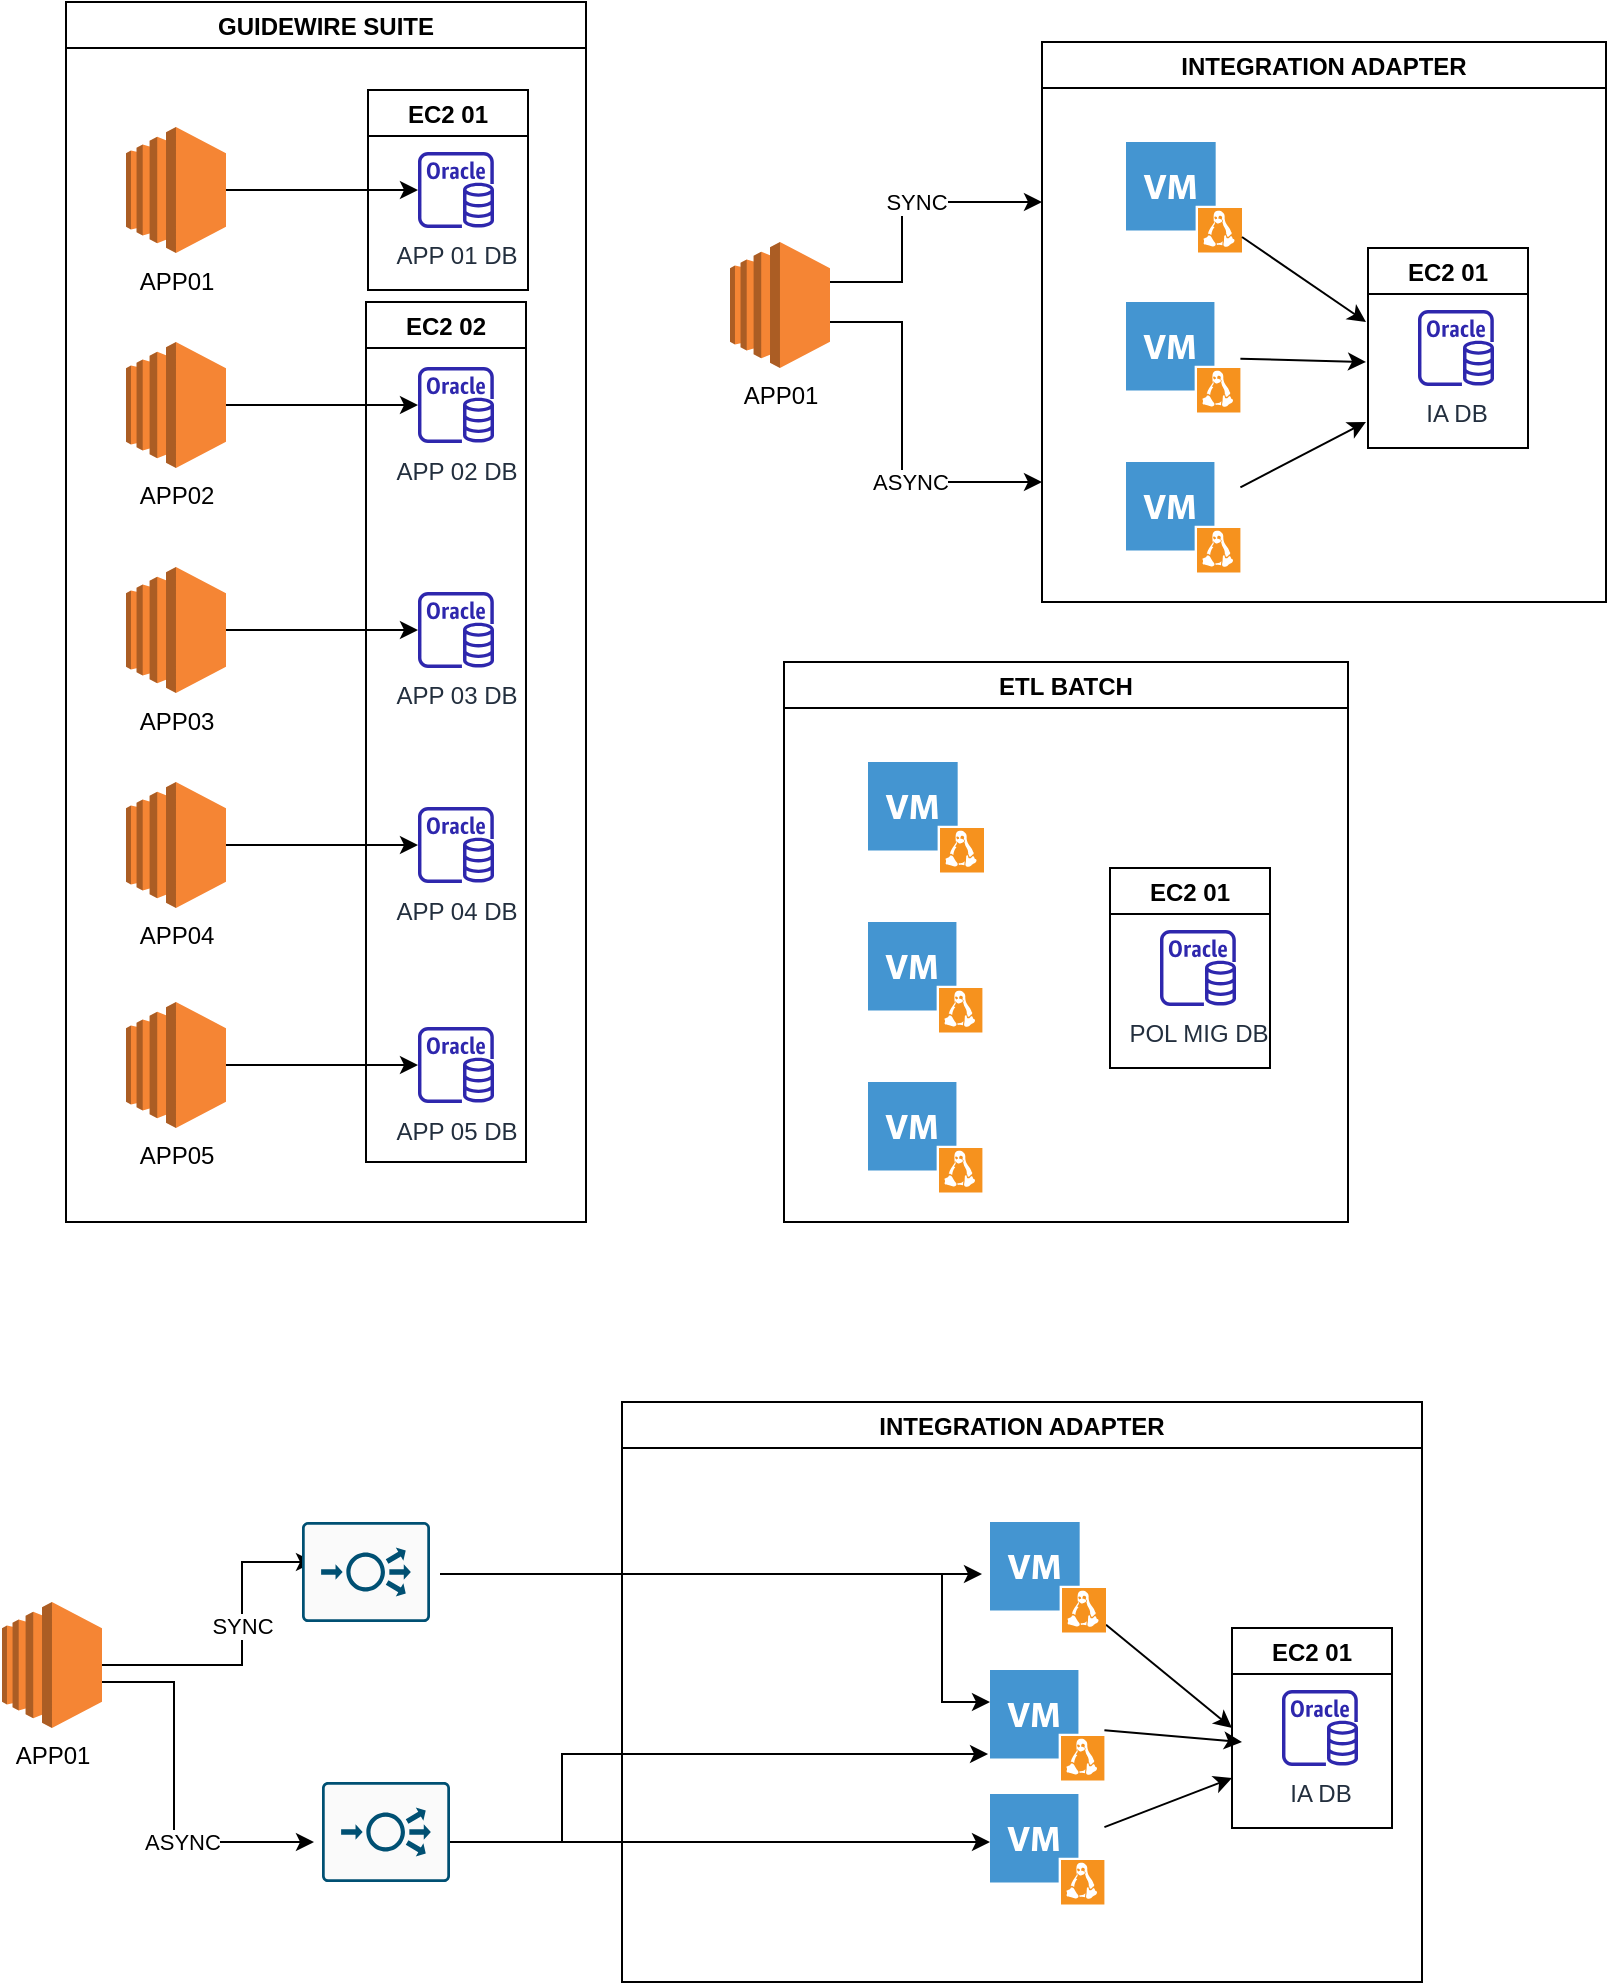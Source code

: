 <mxfile version="17.4.5" type="github">
  <diagram id="zIzDQ6qz-sBCK2tgIy9Y" name="Page-1">
    <mxGraphModel dx="2062" dy="724" grid="1" gridSize="10" guides="1" tooltips="1" connect="1" arrows="1" fold="1" page="1" pageScale="1" pageWidth="827" pageHeight="1169" math="0" shadow="0">
      <root>
        <mxCell id="0" />
        <mxCell id="1" parent="0" />
        <mxCell id="UarzSNeQ9SXxv-n4_mvz-7" value="GUIDEWIRE SUITE" style="swimlane;" vertex="1" parent="1">
          <mxGeometry x="42" y="30" width="260" height="610" as="geometry" />
        </mxCell>
        <mxCell id="UarzSNeQ9SXxv-n4_mvz-45" value="" style="edgeStyle=elbowEdgeStyle;rounded=0;orthogonalLoop=1;jettySize=auto;html=1;" edge="1" parent="UarzSNeQ9SXxv-n4_mvz-7" source="UarzSNeQ9SXxv-n4_mvz-30" target="UarzSNeQ9SXxv-n4_mvz-36">
          <mxGeometry relative="1" as="geometry" />
        </mxCell>
        <mxCell id="UarzSNeQ9SXxv-n4_mvz-30" value="APP02" style="outlineConnect=0;dashed=0;verticalLabelPosition=bottom;verticalAlign=top;align=center;html=1;shape=mxgraph.aws3.ec2;fillColor=#F58534;gradientColor=none;" vertex="1" parent="UarzSNeQ9SXxv-n4_mvz-7">
          <mxGeometry x="30" y="170" width="50" height="63" as="geometry" />
        </mxCell>
        <mxCell id="UarzSNeQ9SXxv-n4_mvz-46" value="" style="edgeStyle=elbowEdgeStyle;rounded=0;orthogonalLoop=1;jettySize=auto;html=1;" edge="1" parent="UarzSNeQ9SXxv-n4_mvz-7" source="UarzSNeQ9SXxv-n4_mvz-32" target="UarzSNeQ9SXxv-n4_mvz-37">
          <mxGeometry relative="1" as="geometry" />
        </mxCell>
        <mxCell id="UarzSNeQ9SXxv-n4_mvz-32" value="APP03" style="outlineConnect=0;dashed=0;verticalLabelPosition=bottom;verticalAlign=top;align=center;html=1;shape=mxgraph.aws3.ec2;fillColor=#F58534;gradientColor=none;" vertex="1" parent="UarzSNeQ9SXxv-n4_mvz-7">
          <mxGeometry x="30" y="282.5" width="50" height="63" as="geometry" />
        </mxCell>
        <mxCell id="UarzSNeQ9SXxv-n4_mvz-47" value="" style="edgeStyle=elbowEdgeStyle;rounded=0;orthogonalLoop=1;jettySize=auto;html=1;" edge="1" parent="UarzSNeQ9SXxv-n4_mvz-7" source="UarzSNeQ9SXxv-n4_mvz-33" target="UarzSNeQ9SXxv-n4_mvz-38">
          <mxGeometry relative="1" as="geometry" />
        </mxCell>
        <mxCell id="UarzSNeQ9SXxv-n4_mvz-33" value="APP04" style="outlineConnect=0;dashed=0;verticalLabelPosition=bottom;verticalAlign=top;align=center;html=1;shape=mxgraph.aws3.ec2;fillColor=#F58534;gradientColor=none;" vertex="1" parent="UarzSNeQ9SXxv-n4_mvz-7">
          <mxGeometry x="30" y="390" width="50" height="63" as="geometry" />
        </mxCell>
        <mxCell id="UarzSNeQ9SXxv-n4_mvz-48" value="" style="edgeStyle=elbowEdgeStyle;rounded=0;orthogonalLoop=1;jettySize=auto;html=1;" edge="1" parent="UarzSNeQ9SXxv-n4_mvz-7" source="UarzSNeQ9SXxv-n4_mvz-34" target="UarzSNeQ9SXxv-n4_mvz-39">
          <mxGeometry relative="1" as="geometry" />
        </mxCell>
        <mxCell id="UarzSNeQ9SXxv-n4_mvz-34" value="APP05" style="outlineConnect=0;dashed=0;verticalLabelPosition=bottom;verticalAlign=top;align=center;html=1;shape=mxgraph.aws3.ec2;fillColor=#F58534;gradientColor=none;" vertex="1" parent="UarzSNeQ9SXxv-n4_mvz-7">
          <mxGeometry x="30" y="500" width="50" height="63" as="geometry" />
        </mxCell>
        <mxCell id="UarzSNeQ9SXxv-n4_mvz-44" value="" style="edgeStyle=elbowEdgeStyle;rounded=0;orthogonalLoop=1;jettySize=auto;html=1;" edge="1" parent="UarzSNeQ9SXxv-n4_mvz-7" source="UarzSNeQ9SXxv-n4_mvz-31" target="UarzSNeQ9SXxv-n4_mvz-35">
          <mxGeometry relative="1" as="geometry" />
        </mxCell>
        <mxCell id="UarzSNeQ9SXxv-n4_mvz-31" value="APP01" style="outlineConnect=0;dashed=0;verticalLabelPosition=bottom;verticalAlign=top;align=center;html=1;shape=mxgraph.aws3.ec2;fillColor=#F58534;gradientColor=none;" vertex="1" parent="UarzSNeQ9SXxv-n4_mvz-7">
          <mxGeometry x="30" y="62.5" width="50" height="63" as="geometry" />
        </mxCell>
        <mxCell id="UarzSNeQ9SXxv-n4_mvz-35" value="APP 01 DB" style="sketch=0;outlineConnect=0;fontColor=#232F3E;gradientColor=none;fillColor=#2E27AD;strokeColor=none;dashed=0;verticalLabelPosition=bottom;verticalAlign=top;align=center;html=1;fontSize=12;fontStyle=0;aspect=fixed;pointerEvents=1;shape=mxgraph.aws4.rds_oracle_instance;" vertex="1" parent="UarzSNeQ9SXxv-n4_mvz-7">
          <mxGeometry x="176" y="75" width="38" height="38" as="geometry" />
        </mxCell>
        <mxCell id="UarzSNeQ9SXxv-n4_mvz-36" value="APP 02 DB" style="sketch=0;outlineConnect=0;fontColor=#232F3E;gradientColor=none;fillColor=#2E27AD;strokeColor=none;dashed=0;verticalLabelPosition=bottom;verticalAlign=top;align=center;html=1;fontSize=12;fontStyle=0;aspect=fixed;pointerEvents=1;shape=mxgraph.aws4.rds_oracle_instance;" vertex="1" parent="UarzSNeQ9SXxv-n4_mvz-7">
          <mxGeometry x="176" y="182.5" width="38" height="38" as="geometry" />
        </mxCell>
        <mxCell id="UarzSNeQ9SXxv-n4_mvz-37" value="APP 03 DB" style="sketch=0;outlineConnect=0;fontColor=#232F3E;gradientColor=none;fillColor=#2E27AD;strokeColor=none;dashed=0;verticalLabelPosition=bottom;verticalAlign=top;align=center;html=1;fontSize=12;fontStyle=0;aspect=fixed;pointerEvents=1;shape=mxgraph.aws4.rds_oracle_instance;" vertex="1" parent="UarzSNeQ9SXxv-n4_mvz-7">
          <mxGeometry x="176" y="295" width="38" height="38" as="geometry" />
        </mxCell>
        <mxCell id="UarzSNeQ9SXxv-n4_mvz-38" value="APP 04 DB" style="sketch=0;outlineConnect=0;fontColor=#232F3E;gradientColor=none;fillColor=#2E27AD;strokeColor=none;dashed=0;verticalLabelPosition=bottom;verticalAlign=top;align=center;html=1;fontSize=12;fontStyle=0;aspect=fixed;pointerEvents=1;shape=mxgraph.aws4.rds_oracle_instance;" vertex="1" parent="UarzSNeQ9SXxv-n4_mvz-7">
          <mxGeometry x="176" y="402.5" width="38" height="38" as="geometry" />
        </mxCell>
        <mxCell id="UarzSNeQ9SXxv-n4_mvz-39" value="APP 05 DB" style="sketch=0;outlineConnect=0;fontColor=#232F3E;gradientColor=none;fillColor=#2E27AD;strokeColor=none;dashed=0;verticalLabelPosition=bottom;verticalAlign=top;align=center;html=1;fontSize=12;fontStyle=0;aspect=fixed;pointerEvents=1;shape=mxgraph.aws4.rds_oracle_instance;" vertex="1" parent="UarzSNeQ9SXxv-n4_mvz-7">
          <mxGeometry x="176" y="512.5" width="38" height="38" as="geometry" />
        </mxCell>
        <mxCell id="UarzSNeQ9SXxv-n4_mvz-42" value="EC2 02" style="swimlane;" vertex="1" parent="UarzSNeQ9SXxv-n4_mvz-7">
          <mxGeometry x="150" y="150" width="80" height="430" as="geometry" />
        </mxCell>
        <mxCell id="UarzSNeQ9SXxv-n4_mvz-43" value="EC2 01" style="swimlane;" vertex="1" parent="UarzSNeQ9SXxv-n4_mvz-7">
          <mxGeometry x="151" y="44" width="80" height="100" as="geometry" />
        </mxCell>
        <mxCell id="UarzSNeQ9SXxv-n4_mvz-49" value="ETL BATCH" style="swimlane;" vertex="1" parent="1">
          <mxGeometry x="401" y="360" width="282" height="280" as="geometry" />
        </mxCell>
        <mxCell id="UarzSNeQ9SXxv-n4_mvz-55" value="" style="shadow=0;dashed=0;html=1;strokeColor=none;fillColor=#4495D1;labelPosition=center;verticalLabelPosition=bottom;verticalAlign=top;align=center;outlineConnect=0;shape=mxgraph.veeam.vm_linux;" vertex="1" parent="UarzSNeQ9SXxv-n4_mvz-49">
          <mxGeometry x="42" y="50" width="58" height="55.2" as="geometry" />
        </mxCell>
        <mxCell id="UarzSNeQ9SXxv-n4_mvz-54" value="" style="shadow=0;dashed=0;html=1;strokeColor=none;fillColor=#4495D1;labelPosition=center;verticalLabelPosition=bottom;verticalAlign=top;align=center;outlineConnect=0;shape=mxgraph.veeam.vm_linux;" vertex="1" parent="UarzSNeQ9SXxv-n4_mvz-49">
          <mxGeometry x="42" y="130" width="57.2" height="55.2" as="geometry" />
        </mxCell>
        <mxCell id="UarzSNeQ9SXxv-n4_mvz-53" value="" style="shadow=0;dashed=0;html=1;strokeColor=none;fillColor=#4495D1;labelPosition=center;verticalLabelPosition=bottom;verticalAlign=top;align=center;outlineConnect=0;shape=mxgraph.veeam.vm_linux;" vertex="1" parent="UarzSNeQ9SXxv-n4_mvz-49">
          <mxGeometry x="42" y="210" width="57.2" height="55.2" as="geometry" />
        </mxCell>
        <mxCell id="UarzSNeQ9SXxv-n4_mvz-56" value="POL MIG DB" style="sketch=0;outlineConnect=0;fontColor=#232F3E;gradientColor=none;fillColor=#2E27AD;strokeColor=none;dashed=0;verticalLabelPosition=bottom;verticalAlign=top;align=center;html=1;fontSize=12;fontStyle=0;aspect=fixed;pointerEvents=1;shape=mxgraph.aws4.rds_oracle_instance;" vertex="1" parent="UarzSNeQ9SXxv-n4_mvz-49">
          <mxGeometry x="188" y="134" width="38" height="38" as="geometry" />
        </mxCell>
        <mxCell id="UarzSNeQ9SXxv-n4_mvz-57" value="EC2 01" style="swimlane;" vertex="1" parent="UarzSNeQ9SXxv-n4_mvz-49">
          <mxGeometry x="163" y="103" width="80" height="100" as="geometry" />
        </mxCell>
        <mxCell id="UarzSNeQ9SXxv-n4_mvz-84" value="INTEGRATION ADAPTER" style="swimlane;" vertex="1" parent="1">
          <mxGeometry x="320" y="730" width="400" height="290" as="geometry" />
        </mxCell>
        <mxCell id="UarzSNeQ9SXxv-n4_mvz-136" style="edgeStyle=none;rounded=0;orthogonalLoop=1;jettySize=auto;html=1;entryX=0;entryY=0.5;entryDx=0;entryDy=0;" edge="1" parent="UarzSNeQ9SXxv-n4_mvz-84" source="UarzSNeQ9SXxv-n4_mvz-85" target="UarzSNeQ9SXxv-n4_mvz-89">
          <mxGeometry relative="1" as="geometry" />
        </mxCell>
        <mxCell id="UarzSNeQ9SXxv-n4_mvz-85" value="" style="shadow=0;dashed=0;html=1;strokeColor=none;fillColor=#4495D1;labelPosition=center;verticalLabelPosition=bottom;verticalAlign=top;align=center;outlineConnect=0;shape=mxgraph.veeam.vm_linux;" vertex="1" parent="UarzSNeQ9SXxv-n4_mvz-84">
          <mxGeometry x="184" y="60" width="58" height="55.2" as="geometry" />
        </mxCell>
        <mxCell id="UarzSNeQ9SXxv-n4_mvz-86" value="" style="shadow=0;dashed=0;html=1;strokeColor=none;fillColor=#4495D1;labelPosition=center;verticalLabelPosition=bottom;verticalAlign=top;align=center;outlineConnect=0;shape=mxgraph.veeam.vm_linux;" vertex="1" parent="UarzSNeQ9SXxv-n4_mvz-84">
          <mxGeometry x="184" y="134" width="57.2" height="55.2" as="geometry" />
        </mxCell>
        <mxCell id="UarzSNeQ9SXxv-n4_mvz-138" style="edgeStyle=none;rounded=0;orthogonalLoop=1;jettySize=auto;html=1;entryX=0;entryY=0.75;entryDx=0;entryDy=0;" edge="1" parent="UarzSNeQ9SXxv-n4_mvz-84" source="UarzSNeQ9SXxv-n4_mvz-87" target="UarzSNeQ9SXxv-n4_mvz-89">
          <mxGeometry relative="1" as="geometry" />
        </mxCell>
        <mxCell id="UarzSNeQ9SXxv-n4_mvz-87" value="" style="shadow=0;dashed=0;html=1;strokeColor=none;fillColor=#4495D1;labelPosition=center;verticalLabelPosition=bottom;verticalAlign=top;align=center;outlineConnect=0;shape=mxgraph.veeam.vm_linux;" vertex="1" parent="UarzSNeQ9SXxv-n4_mvz-84">
          <mxGeometry x="184" y="196" width="57.2" height="55.2" as="geometry" />
        </mxCell>
        <mxCell id="UarzSNeQ9SXxv-n4_mvz-88" value="IA DB" style="sketch=0;outlineConnect=0;fontColor=#232F3E;gradientColor=none;fillColor=#2E27AD;strokeColor=none;dashed=0;verticalLabelPosition=bottom;verticalAlign=top;align=center;html=1;fontSize=12;fontStyle=0;aspect=fixed;pointerEvents=1;shape=mxgraph.aws4.rds_oracle_instance;" vertex="1" parent="UarzSNeQ9SXxv-n4_mvz-84">
          <mxGeometry x="330" y="144" width="38" height="38" as="geometry" />
        </mxCell>
        <mxCell id="UarzSNeQ9SXxv-n4_mvz-89" value="EC2 01" style="swimlane;" vertex="1" parent="UarzSNeQ9SXxv-n4_mvz-84">
          <mxGeometry x="305" y="113" width="80" height="100" as="geometry" />
        </mxCell>
        <mxCell id="UarzSNeQ9SXxv-n4_mvz-93" style="edgeStyle=elbowEdgeStyle;rounded=0;orthogonalLoop=1;jettySize=auto;html=1;" edge="1" parent="1" source="UarzSNeQ9SXxv-n4_mvz-97">
          <mxGeometry relative="1" as="geometry">
            <mxPoint x="166" y="810" as="targetPoint" />
            <Array as="points">
              <mxPoint x="130" y="820" />
              <mxPoint x="140" y="820" />
              <mxPoint x="96" y="850" />
            </Array>
          </mxGeometry>
        </mxCell>
        <mxCell id="UarzSNeQ9SXxv-n4_mvz-94" value="SYNC" style="edgeLabel;html=1;align=center;verticalAlign=middle;resizable=0;points=[];" vertex="1" connectable="0" parent="UarzSNeQ9SXxv-n4_mvz-93">
          <mxGeometry x="0.137" relative="1" as="geometry">
            <mxPoint as="offset" />
          </mxGeometry>
        </mxCell>
        <mxCell id="UarzSNeQ9SXxv-n4_mvz-95" style="edgeStyle=elbowEdgeStyle;rounded=0;orthogonalLoop=1;jettySize=auto;html=1;" edge="1" parent="1" source="UarzSNeQ9SXxv-n4_mvz-97">
          <mxGeometry relative="1" as="geometry">
            <mxPoint x="166" y="950" as="targetPoint" />
            <Array as="points">
              <mxPoint x="96" y="870" />
            </Array>
          </mxGeometry>
        </mxCell>
        <mxCell id="UarzSNeQ9SXxv-n4_mvz-96" value="ASYNC" style="edgeLabel;html=1;align=center;verticalAlign=middle;resizable=0;points=[];" vertex="1" connectable="0" parent="UarzSNeQ9SXxv-n4_mvz-95">
          <mxGeometry x="0.29" relative="1" as="geometry">
            <mxPoint as="offset" />
          </mxGeometry>
        </mxCell>
        <mxCell id="UarzSNeQ9SXxv-n4_mvz-97" value="APP01" style="outlineConnect=0;dashed=0;verticalLabelPosition=bottom;verticalAlign=top;align=center;html=1;shape=mxgraph.aws3.ec2;fillColor=#F58534;gradientColor=none;" vertex="1" parent="1">
          <mxGeometry x="10" y="830" width="50" height="63" as="geometry" />
        </mxCell>
        <mxCell id="UarzSNeQ9SXxv-n4_mvz-131" style="edgeStyle=elbowEdgeStyle;rounded=0;orthogonalLoop=1;jettySize=auto;html=1;" edge="1" parent="1">
          <mxGeometry relative="1" as="geometry">
            <mxPoint x="229" y="816" as="sourcePoint" />
            <mxPoint x="500" y="816" as="targetPoint" />
          </mxGeometry>
        </mxCell>
        <mxCell id="UarzSNeQ9SXxv-n4_mvz-132" style="edgeStyle=elbowEdgeStyle;rounded=0;orthogonalLoop=1;jettySize=auto;html=1;" edge="1" parent="1" target="UarzSNeQ9SXxv-n4_mvz-86">
          <mxGeometry relative="1" as="geometry">
            <mxPoint x="229" y="816" as="sourcePoint" />
            <Array as="points">
              <mxPoint x="480" y="880" />
              <mxPoint x="440" y="890" />
            </Array>
          </mxGeometry>
        </mxCell>
        <mxCell id="UarzSNeQ9SXxv-n4_mvz-102" value="INTEGRATION ADAPTER" style="swimlane;" vertex="1" parent="1">
          <mxGeometry x="530" y="50" width="282" height="280" as="geometry" />
        </mxCell>
        <mxCell id="UarzSNeQ9SXxv-n4_mvz-103" value="" style="shadow=0;dashed=0;html=1;strokeColor=none;fillColor=#4495D1;labelPosition=center;verticalLabelPosition=bottom;verticalAlign=top;align=center;outlineConnect=0;shape=mxgraph.veeam.vm_linux;" vertex="1" parent="UarzSNeQ9SXxv-n4_mvz-102">
          <mxGeometry x="42" y="50" width="58" height="55.2" as="geometry" />
        </mxCell>
        <mxCell id="UarzSNeQ9SXxv-n4_mvz-104" value="" style="shadow=0;dashed=0;html=1;strokeColor=none;fillColor=#4495D1;labelPosition=center;verticalLabelPosition=bottom;verticalAlign=top;align=center;outlineConnect=0;shape=mxgraph.veeam.vm_linux;" vertex="1" parent="UarzSNeQ9SXxv-n4_mvz-102">
          <mxGeometry x="42" y="130" width="57.2" height="55.2" as="geometry" />
        </mxCell>
        <mxCell id="UarzSNeQ9SXxv-n4_mvz-105" value="" style="shadow=0;dashed=0;html=1;strokeColor=none;fillColor=#4495D1;labelPosition=center;verticalLabelPosition=bottom;verticalAlign=top;align=center;outlineConnect=0;shape=mxgraph.veeam.vm_linux;" vertex="1" parent="UarzSNeQ9SXxv-n4_mvz-102">
          <mxGeometry x="42" y="210" width="57.2" height="55.2" as="geometry" />
        </mxCell>
        <mxCell id="UarzSNeQ9SXxv-n4_mvz-106" value="IA DB" style="sketch=0;outlineConnect=0;fontColor=#232F3E;gradientColor=none;fillColor=#2E27AD;strokeColor=none;dashed=0;verticalLabelPosition=bottom;verticalAlign=top;align=center;html=1;fontSize=12;fontStyle=0;aspect=fixed;pointerEvents=1;shape=mxgraph.aws4.rds_oracle_instance;" vertex="1" parent="UarzSNeQ9SXxv-n4_mvz-102">
          <mxGeometry x="188" y="134" width="38" height="38" as="geometry" />
        </mxCell>
        <mxCell id="UarzSNeQ9SXxv-n4_mvz-107" value="EC2 01" style="swimlane;" vertex="1" parent="UarzSNeQ9SXxv-n4_mvz-102">
          <mxGeometry x="163" y="103" width="80" height="100" as="geometry" />
        </mxCell>
        <mxCell id="UarzSNeQ9SXxv-n4_mvz-108" style="edgeStyle=none;rounded=0;orthogonalLoop=1;jettySize=auto;html=1;elbow=vertical;" edge="1" parent="1" source="UarzSNeQ9SXxv-n4_mvz-103">
          <mxGeometry relative="1" as="geometry">
            <mxPoint x="692" y="190" as="targetPoint" />
          </mxGeometry>
        </mxCell>
        <mxCell id="UarzSNeQ9SXxv-n4_mvz-109" style="edgeStyle=none;rounded=0;orthogonalLoop=1;jettySize=auto;html=1;elbow=vertical;" edge="1" parent="1" source="UarzSNeQ9SXxv-n4_mvz-104">
          <mxGeometry relative="1" as="geometry">
            <mxPoint x="692" y="210" as="targetPoint" />
          </mxGeometry>
        </mxCell>
        <mxCell id="UarzSNeQ9SXxv-n4_mvz-110" style="edgeStyle=none;rounded=0;orthogonalLoop=1;jettySize=auto;html=1;elbow=vertical;" edge="1" parent="1" source="UarzSNeQ9SXxv-n4_mvz-105">
          <mxGeometry relative="1" as="geometry">
            <mxPoint x="692" y="240" as="targetPoint" />
          </mxGeometry>
        </mxCell>
        <mxCell id="UarzSNeQ9SXxv-n4_mvz-111" style="edgeStyle=elbowEdgeStyle;rounded=0;orthogonalLoop=1;jettySize=auto;html=1;" edge="1" parent="1" source="UarzSNeQ9SXxv-n4_mvz-115">
          <mxGeometry relative="1" as="geometry">
            <mxPoint x="530" y="130" as="targetPoint" />
            <Array as="points">
              <mxPoint x="460" y="170" />
            </Array>
          </mxGeometry>
        </mxCell>
        <mxCell id="UarzSNeQ9SXxv-n4_mvz-112" value="SYNC" style="edgeLabel;html=1;align=center;verticalAlign=middle;resizable=0;points=[];" vertex="1" connectable="0" parent="UarzSNeQ9SXxv-n4_mvz-111">
          <mxGeometry x="0.137" relative="1" as="geometry">
            <mxPoint as="offset" />
          </mxGeometry>
        </mxCell>
        <mxCell id="UarzSNeQ9SXxv-n4_mvz-113" style="edgeStyle=elbowEdgeStyle;rounded=0;orthogonalLoop=1;jettySize=auto;html=1;" edge="1" parent="1" source="UarzSNeQ9SXxv-n4_mvz-115">
          <mxGeometry relative="1" as="geometry">
            <mxPoint x="530" y="270" as="targetPoint" />
            <Array as="points">
              <mxPoint x="460" y="190" />
            </Array>
          </mxGeometry>
        </mxCell>
        <mxCell id="UarzSNeQ9SXxv-n4_mvz-114" value="ASYNC" style="edgeLabel;html=1;align=center;verticalAlign=middle;resizable=0;points=[];" vertex="1" connectable="0" parent="UarzSNeQ9SXxv-n4_mvz-113">
          <mxGeometry x="0.29" relative="1" as="geometry">
            <mxPoint as="offset" />
          </mxGeometry>
        </mxCell>
        <mxCell id="UarzSNeQ9SXxv-n4_mvz-115" value="APP01" style="outlineConnect=0;dashed=0;verticalLabelPosition=bottom;verticalAlign=top;align=center;html=1;shape=mxgraph.aws3.ec2;fillColor=#F58534;gradientColor=none;" vertex="1" parent="1">
          <mxGeometry x="374" y="150" width="50" height="63" as="geometry" />
        </mxCell>
        <mxCell id="UarzSNeQ9SXxv-n4_mvz-134" style="edgeStyle=elbowEdgeStyle;rounded=0;orthogonalLoop=1;jettySize=auto;html=1;" edge="1" parent="1" target="UarzSNeQ9SXxv-n4_mvz-87">
          <mxGeometry relative="1" as="geometry">
            <mxPoint x="233" y="950" as="sourcePoint" />
            <Array as="points">
              <mxPoint x="470" y="950" />
            </Array>
          </mxGeometry>
        </mxCell>
        <mxCell id="UarzSNeQ9SXxv-n4_mvz-135" style="edgeStyle=elbowEdgeStyle;rounded=0;orthogonalLoop=1;jettySize=auto;html=1;entryX=-0.017;entryY=0.761;entryDx=0;entryDy=0;entryPerimeter=0;" edge="1" parent="1" target="UarzSNeQ9SXxv-n4_mvz-86">
          <mxGeometry relative="1" as="geometry">
            <mxPoint x="233" y="950" as="sourcePoint" />
            <Array as="points">
              <mxPoint x="290" y="950" />
              <mxPoint x="480" y="930" />
              <mxPoint x="440" y="950" />
            </Array>
          </mxGeometry>
        </mxCell>
        <mxCell id="UarzSNeQ9SXxv-n4_mvz-137" style="edgeStyle=none;rounded=0;orthogonalLoop=1;jettySize=auto;html=1;" edge="1" parent="1" source="UarzSNeQ9SXxv-n4_mvz-86">
          <mxGeometry relative="1" as="geometry">
            <mxPoint x="630" y="900" as="targetPoint" />
          </mxGeometry>
        </mxCell>
        <mxCell id="UarzSNeQ9SXxv-n4_mvz-139" value="" style="sketch=0;points=[[0.015,0.015,0],[0.985,0.015,0],[0.985,0.985,0],[0.015,0.985,0],[0.25,0,0],[0.5,0,0],[0.75,0,0],[1,0.25,0],[1,0.5,0],[1,0.75,0],[0.75,1,0],[0.5,1,0],[0.25,1,0],[0,0.75,0],[0,0.5,0],[0,0.25,0]];verticalLabelPosition=bottom;html=1;verticalAlign=top;aspect=fixed;align=center;pointerEvents=1;shape=mxgraph.cisco19.rect;prIcon=load_balancer;fillColor=#FAFAFA;strokeColor=#005073;" vertex="1" parent="1">
          <mxGeometry x="160" y="790" width="64" height="50" as="geometry" />
        </mxCell>
        <mxCell id="UarzSNeQ9SXxv-n4_mvz-141" value="" style="sketch=0;points=[[0.015,0.015,0],[0.985,0.015,0],[0.985,0.985,0],[0.015,0.985,0],[0.25,0,0],[0.5,0,0],[0.75,0,0],[1,0.25,0],[1,0.5,0],[1,0.75,0],[0.75,1,0],[0.5,1,0],[0.25,1,0],[0,0.75,0],[0,0.5,0],[0,0.25,0]];verticalLabelPosition=bottom;html=1;verticalAlign=top;aspect=fixed;align=center;pointerEvents=1;shape=mxgraph.cisco19.rect;prIcon=load_balancer;fillColor=#FAFAFA;strokeColor=#005073;" vertex="1" parent="1">
          <mxGeometry x="170" y="920" width="64" height="50" as="geometry" />
        </mxCell>
      </root>
    </mxGraphModel>
  </diagram>
</mxfile>
